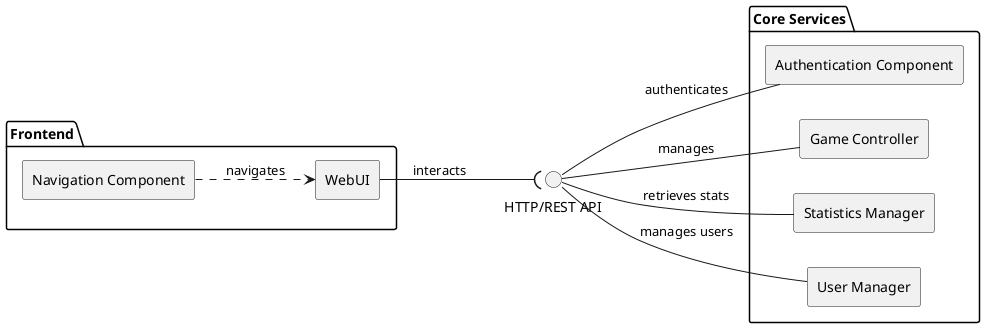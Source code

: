 @startuml Frontend and Services Component Diagram
left to right direction
skinparam componentStyle rectangle

' Main components
package "Frontend" {
  [WebUI] as UI
  [Navigation Component] as Nav
}

package "Core Services" {
  [Authentication Component] as Auth
  [Game Controller] as GameCtrl
  [Statistics Manager] as StatsMgr
  [User Manager] as UserMgr
}



' External interfaces
interface "HTTP/REST API" as API


' Relationships
UI --( API : interacts
Nav ..> UI : navigates
API -- Auth : authenticates
API -- GameCtrl : manages
API -- StatsMgr : retrieves stats
API -- UserMgr : manages users





' Additional relationships


@enduml